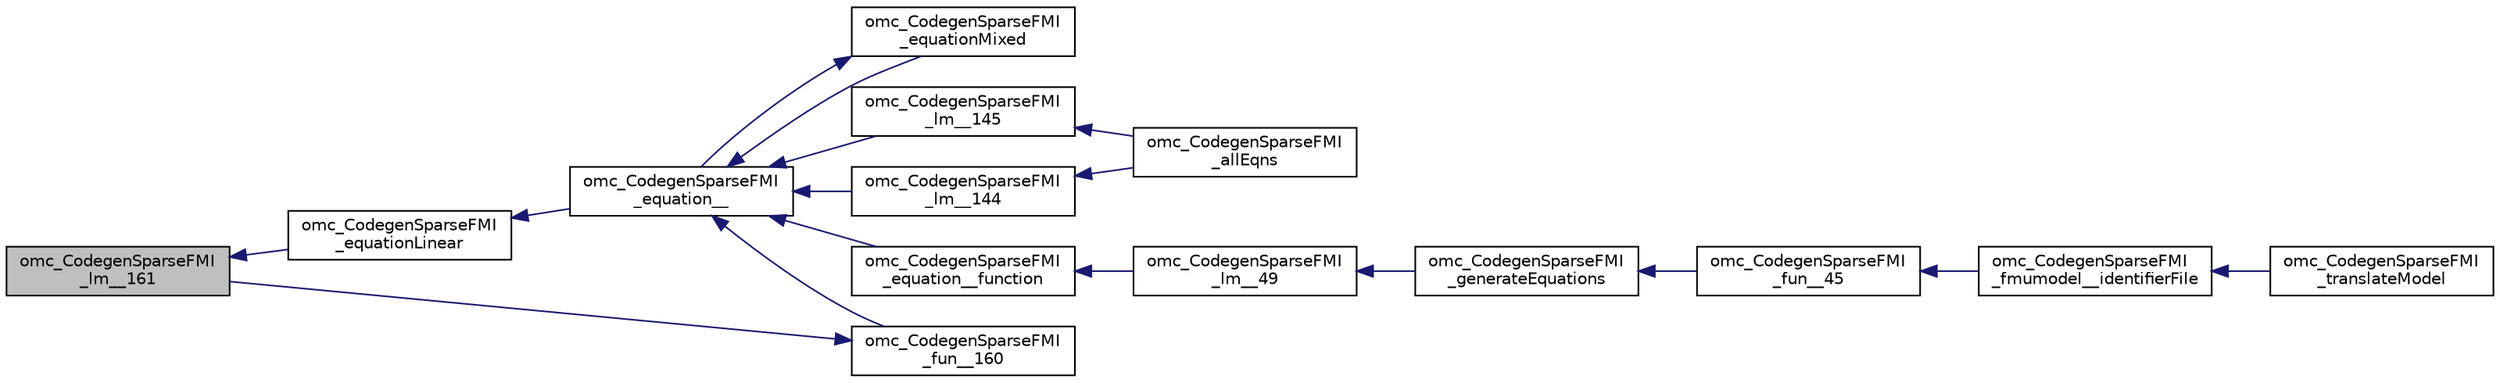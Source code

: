 digraph "omc_CodegenSparseFMI_lm__161"
{
  edge [fontname="Helvetica",fontsize="10",labelfontname="Helvetica",labelfontsize="10"];
  node [fontname="Helvetica",fontsize="10",shape=record];
  rankdir="LR";
  Node179822 [label="omc_CodegenSparseFMI\l_lm__161",height=0.2,width=0.4,color="black", fillcolor="grey75", style="filled", fontcolor="black"];
  Node179822 -> Node179823 [dir="back",color="midnightblue",fontsize="10",style="solid",fontname="Helvetica"];
  Node179823 [label="omc_CodegenSparseFMI\l_equationLinear",height=0.2,width=0.4,color="black", fillcolor="white", style="filled",URL="$da/d88/_codegen_sparse_f_m_i_8h.html#ae8ae758cee8e51f80c69f273ea2dead4"];
  Node179823 -> Node179824 [dir="back",color="midnightblue",fontsize="10",style="solid",fontname="Helvetica"];
  Node179824 [label="omc_CodegenSparseFMI\l_equation__",height=0.2,width=0.4,color="black", fillcolor="white", style="filled",URL="$da/d88/_codegen_sparse_f_m_i_8h.html#a99f4c0cb745d02faf3615bcda104a18a"];
  Node179824 -> Node179825 [dir="back",color="midnightblue",fontsize="10",style="solid",fontname="Helvetica"];
  Node179825 [label="omc_CodegenSparseFMI\l_equationMixed",height=0.2,width=0.4,color="black", fillcolor="white", style="filled",URL="$da/d88/_codegen_sparse_f_m_i_8h.html#ac29f9768bd0d77a3e1e85ee8d33113f2"];
  Node179825 -> Node179824 [dir="back",color="midnightblue",fontsize="10",style="solid",fontname="Helvetica"];
  Node179824 -> Node179826 [dir="back",color="midnightblue",fontsize="10",style="solid",fontname="Helvetica"];
  Node179826 [label="omc_CodegenSparseFMI\l_fun__160",height=0.2,width=0.4,color="black", fillcolor="white", style="filled",URL="$d1/d2e/_codegen_sparse_f_m_i_8c.html#ae706b7e1daac9ecce083bb0f153c4537"];
  Node179826 -> Node179822 [dir="back",color="midnightblue",fontsize="10",style="solid",fontname="Helvetica"];
  Node179824 -> Node179827 [dir="back",color="midnightblue",fontsize="10",style="solid",fontname="Helvetica"];
  Node179827 [label="omc_CodegenSparseFMI\l_lm__145",height=0.2,width=0.4,color="black", fillcolor="white", style="filled",URL="$d1/d2e/_codegen_sparse_f_m_i_8c.html#a482b9fe4a2cf1170ba37c04cbeeba56b"];
  Node179827 -> Node179828 [dir="back",color="midnightblue",fontsize="10",style="solid",fontname="Helvetica"];
  Node179828 [label="omc_CodegenSparseFMI\l_allEqns",height=0.2,width=0.4,color="black", fillcolor="white", style="filled",URL="$da/d88/_codegen_sparse_f_m_i_8h.html#a94fa0652e8d98e8869394cc988af391b"];
  Node179824 -> Node179829 [dir="back",color="midnightblue",fontsize="10",style="solid",fontname="Helvetica"];
  Node179829 [label="omc_CodegenSparseFMI\l_lm__144",height=0.2,width=0.4,color="black", fillcolor="white", style="filled",URL="$d1/d2e/_codegen_sparse_f_m_i_8c.html#a53bc84287c3730b73c523380ca378dcf"];
  Node179829 -> Node179828 [dir="back",color="midnightblue",fontsize="10",style="solid",fontname="Helvetica"];
  Node179824 -> Node179830 [dir="back",color="midnightblue",fontsize="10",style="solid",fontname="Helvetica"];
  Node179830 [label="omc_CodegenSparseFMI\l_equation__function",height=0.2,width=0.4,color="black", fillcolor="white", style="filled",URL="$da/d88/_codegen_sparse_f_m_i_8h.html#a3b6d78478d2920ade27380933feef664"];
  Node179830 -> Node179831 [dir="back",color="midnightblue",fontsize="10",style="solid",fontname="Helvetica"];
  Node179831 [label="omc_CodegenSparseFMI\l_lm__49",height=0.2,width=0.4,color="black", fillcolor="white", style="filled",URL="$d1/d2e/_codegen_sparse_f_m_i_8c.html#afd950130e5951ce5d9b078504b8e5445"];
  Node179831 -> Node179832 [dir="back",color="midnightblue",fontsize="10",style="solid",fontname="Helvetica"];
  Node179832 [label="omc_CodegenSparseFMI\l_generateEquations",height=0.2,width=0.4,color="black", fillcolor="white", style="filled",URL="$da/d88/_codegen_sparse_f_m_i_8h.html#a944e50c37aa93fa6e9c540a7d9a7f671"];
  Node179832 -> Node179833 [dir="back",color="midnightblue",fontsize="10",style="solid",fontname="Helvetica"];
  Node179833 [label="omc_CodegenSparseFMI\l_fun__45",height=0.2,width=0.4,color="black", fillcolor="white", style="filled",URL="$d1/d2e/_codegen_sparse_f_m_i_8c.html#a33c397eee4567dbaf5269d88f9ea50f2"];
  Node179833 -> Node179834 [dir="back",color="midnightblue",fontsize="10",style="solid",fontname="Helvetica"];
  Node179834 [label="omc_CodegenSparseFMI\l_fmumodel__identifierFile",height=0.2,width=0.4,color="black", fillcolor="white", style="filled",URL="$da/d88/_codegen_sparse_f_m_i_8h.html#a0d704247081fbb1f268bdd5ae5d7f3f3"];
  Node179834 -> Node179835 [dir="back",color="midnightblue",fontsize="10",style="solid",fontname="Helvetica"];
  Node179835 [label="omc_CodegenSparseFMI\l_translateModel",height=0.2,width=0.4,color="black", fillcolor="white", style="filled",URL="$da/d88/_codegen_sparse_f_m_i_8h.html#a6e115544fcae7968ab9fa00a0ea17b1d"];
}
